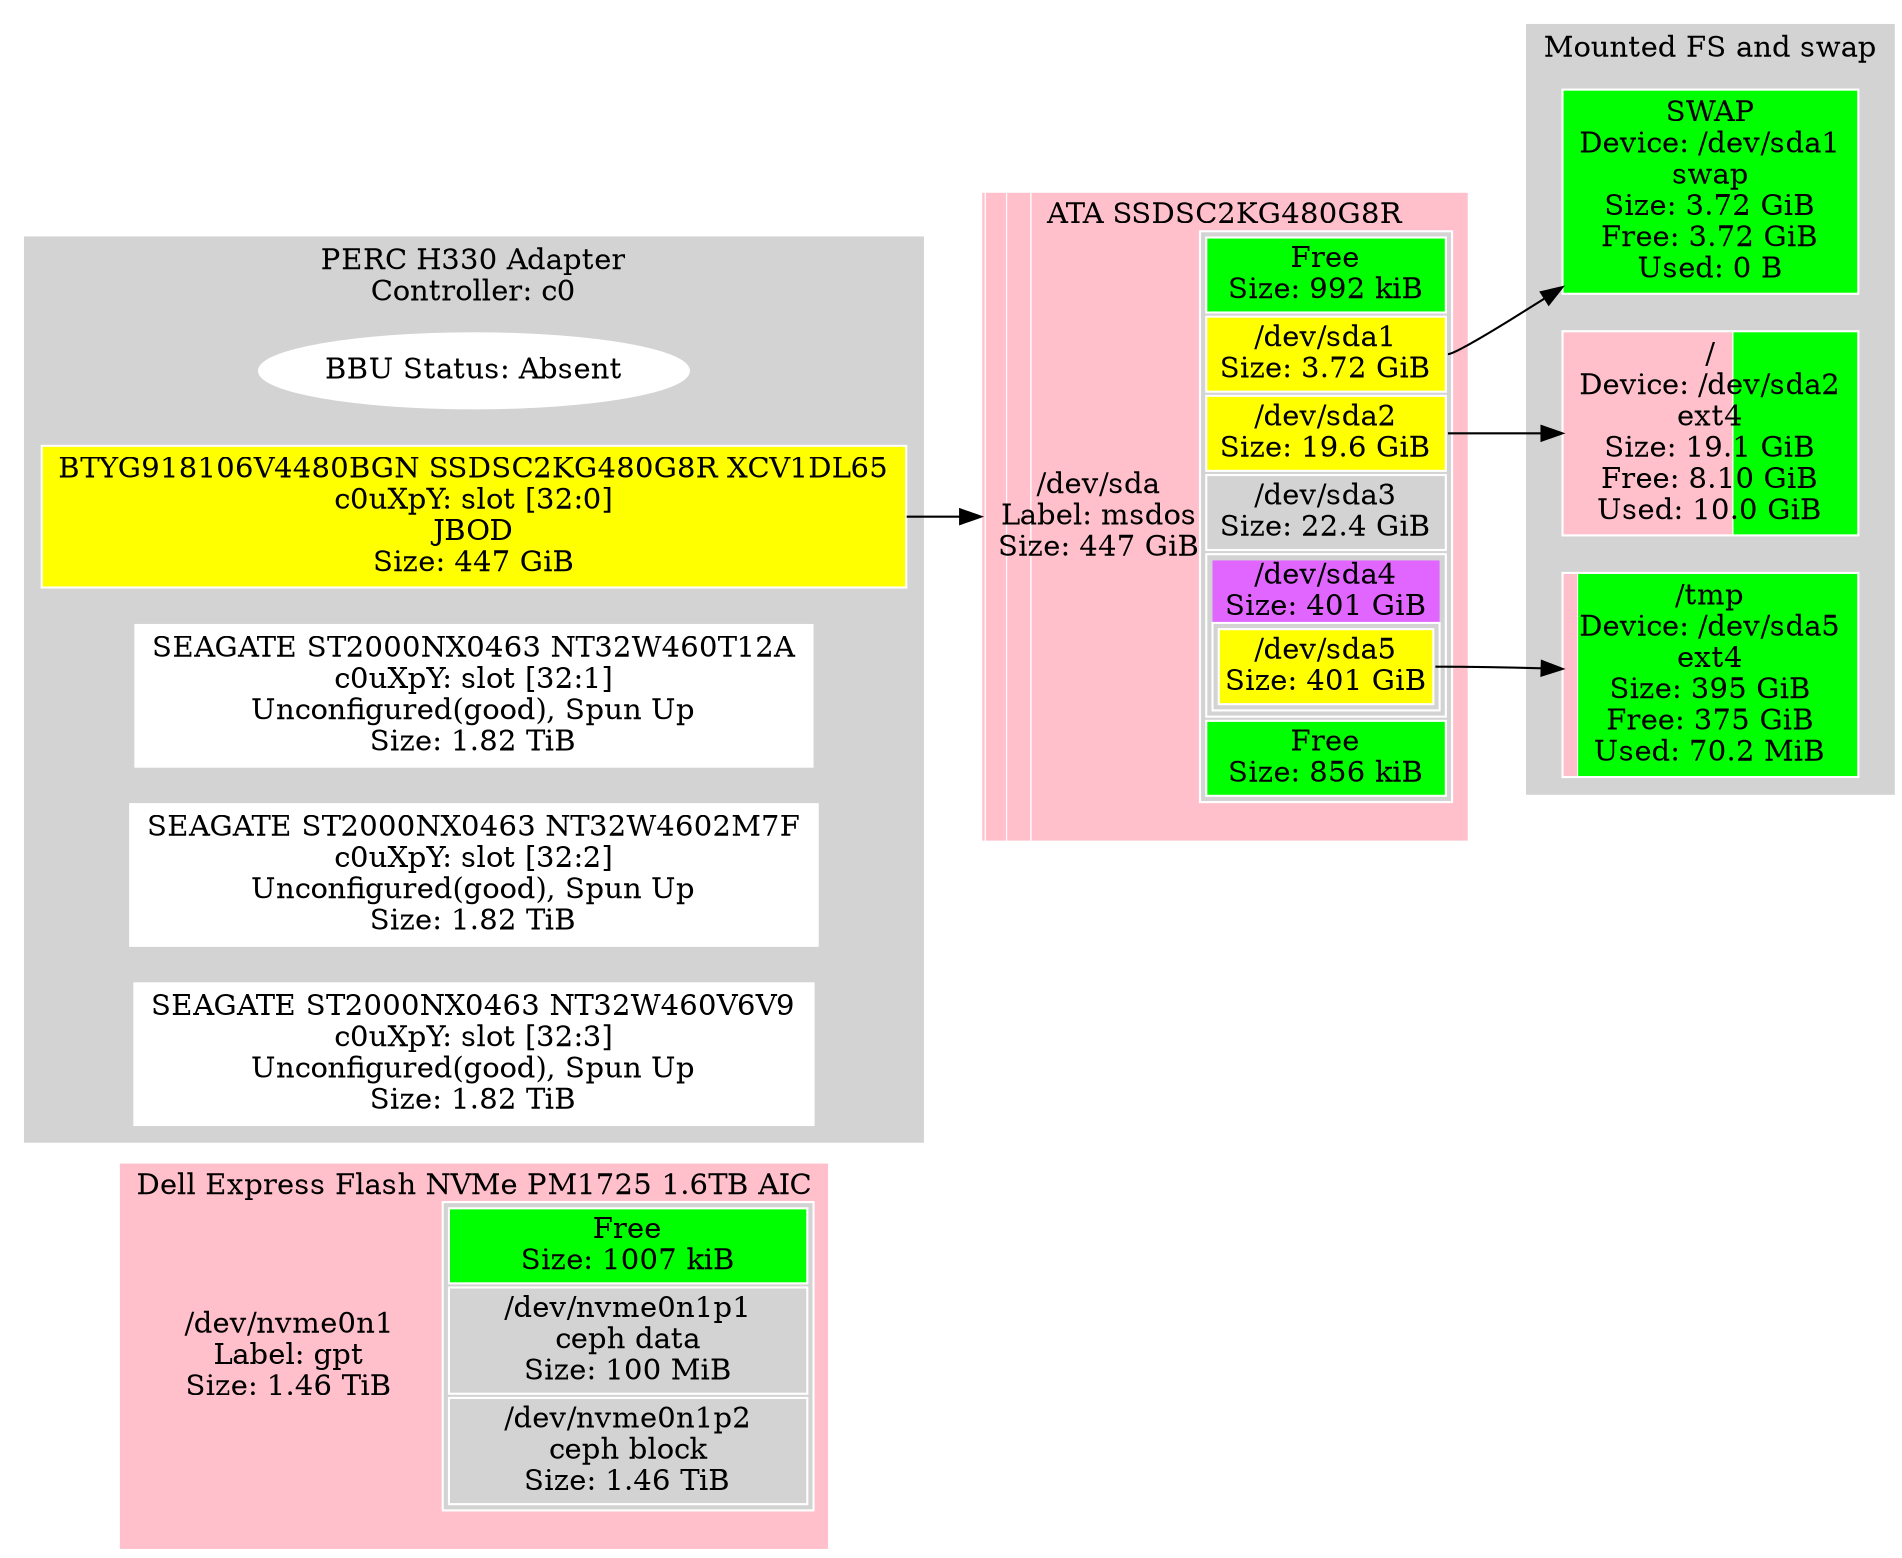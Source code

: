 digraph "machine"{
	rankdir=LR;
	{ "@Part: nvme0n1" [
		label=<<TABLE BORDER="0" CELLPADDING="0" CELLSPACING="0">
				<TR> <TD COLSPAN="2">Dell Express Flash NVMe PM1725 1.6TB AIC</TD> </TR><TR><TD >/dev/nvme0n1<BR/>Label: gpt<BR/>Size: 1.46 TiB</TD>    <TD BGCOLOR="lightgrey">
				<TABLE >
					<TR>
						<TD bgcolor="green">
						Free<BR/>Size: 1007 kiB
						</TD>
					</TR>
					<TR>
						<TD PORT="1" BGCOLOR="lightgrey">
						/dev/nvme0n1p1<BR/>ceph data<BR/>Size: 100 MiB
						</TD>
					</TR>
					<TR>
						<TD PORT="2" BGCOLOR="lightgrey">
						/dev/nvme0n1p2<BR/>ceph block<BR/>Size: 1.46 TiB
						</TD>
					</TR>
				</TABLE>
				</TD> </TR><TR> <TD COLSPAN="2"> </TD> </TR>
			</TABLE>
		>;
		// Style node
		color=white;
		fillcolor=lightgrey;
		shape="rectangle";
		style=striped;
		fillcolor="green;0.000001:pink;0.000066:pink;0.999934";
	]; }
	{ "@Part: sda" [
		label=<<TABLE BORDER="0" CELLPADDING="0" CELLSPACING="0">
				<TR> <TD COLSPAN="2">ATA SSDSC2KG480G8R</TD> </TR><TR><TD >/dev/sda<BR/>Label: msdos<BR/>Size: 447 GiB</TD>    <TD BGCOLOR="lightgrey">
				<TABLE >
					<TR>
						<TD bgcolor="green">
						Free<BR/>Size: 992 kiB
						</TD>
					</TR>
					<TR>
						<TD PORT="1" BGCOLOR="yellow">
						/dev/sda1<BR/>Size: 3.72 GiB
						</TD>
					</TR>
					<TR>
						<TD PORT="2" BGCOLOR="yellow">
						/dev/sda2<BR/>Size: 19.6 GiB
						</TD>
					</TR>
					<TR>
						<TD PORT="3" BGCOLOR="lightgrey">
						/dev/sda3<BR/>Size: 22.4 GiB
						</TD>
					</TR>
					<TR>
						<TD>
							<TABLE BORDER="0" CELLPADDING="0" CELLSPACING="0"><TR>
							<TD PORT="4" BGCOLOR="mediumorchid1">
							/dev/sda4<BR/>Size: 401 GiB
							</TD></TR><TR><TD>
							<TABLE >
								<TR>
									<TD PORT="5" BGCOLOR="yellow">
									/dev/sda5<BR/>Size: 401 GiB
									</TD>
								</TR>
							</TABLE>
							</TD></TR></TABLE>
						</TD>
					</TR>
					<TR>
						<TD bgcolor="green">
						Free<BR/>Size: 856 kiB
						</TD>
					</TR>
				</TABLE>
				</TD> </TR><TR> <TD COLSPAN="2"> </TD> </TR>
			</TABLE>
		>;
		// Style node
		color=white;
		fillcolor=lightgrey;
		shape="rectangle";
		style=striped;
		fillcolor="green;0.000002:pink;0.008330:pink;0.043740:pink;0.049989:pink;0.897935:green;0.000002";
	]; }
	subgraph "cluster_@LSIMegacli@0" {
		style=filled;
		color=lightgrey;
		fillcolor=lightgrey;
		node [style=filled,color=white,fillcolor=lightgrey,shape=rectangle];
		{ "@LSIMegacli@0@@BBUStatus" [
			label="BBU Status: Absent";
			shape=oval
			fillcolor=white
		]; }
		{ "@LSIMegacli@0@dev@LSIMegaCli@[32:0]" [
			label="BTYG918106V4480BGN SSDSC2KG480G8R XCV1DL65\nc0uXpY: slot [32:0]\nJBOD\nSize: 447 GiB";
			fillcolor=yellow
		]; }
		{ "@LSIMegacli@0@dev@LSIMegaCli@[32:1]" [
			label="SEAGATE ST2000NX0463 NT32W460T12A\nc0uXpY: slot [32:1]\nUnconfigured(good), Spun Up\nSize: 1.82 TiB";
			fillcolor=white
		]; }
		{ "@LSIMegacli@0@dev@LSIMegaCli@[32:2]" [
			label="SEAGATE ST2000NX0463 NT32W4602M7F\nc0uXpY: slot [32:2]\nUnconfigured(good), Spun Up\nSize: 1.82 TiB";
			fillcolor=white
		]; }
		{ "@LSIMegacli@0@dev@LSIMegaCli@[32:3]" [
			label="SEAGATE ST2000NX0463 NT32W460V6V9\nc0uXpY: slot [32:3]\nUnconfigured(good), Spun Up\nSize: 1.82 TiB";
			fillcolor=white
		]; }
		label="PERC H330 Adapter\nController: c0";
	}
	subgraph "cluster_@FS" {
		style=filled;
		color=lightgrey;
		fillcolor=lightgrey;
		node [style=filled,color=white,fillcolor=lightgrey,shape=rectangle];
		{ "@FS@SWAP" [
			label="SWAP\nDevice: /dev/sda1\nswap\nSize: 3.72 GiB\nFree: 3.72 GiB\nUsed: 0 B";
			style=striped;fillcolor="green"
		]; }
		{ "@FS@/" [
			label="/\nDevice: /dev/sda2\next4\nSize: 19.1 GiB\nFree: 8.10 GiB\nUsed: 10.0 GiB";
			style=striped;fillcolor="pink;0.576230.2:green"
		]; }
		{ "@FS@/tmp" [
			label="/tmp\nDevice: /dev/sda5\next4\nSize: 395 GiB\nFree: 375 GiB\nUsed: 70.2 MiB";
			style=striped;fillcolor="pink;0.051026.2:green"
		]; }
		label="Mounted FS and swap";
	}
	subgraph "cluster_@libvirt" {
		style=filled;
		color=lightgrey;
		fillcolor=lightgrey;
		node [style=filled,color=white,fillcolor=lightgrey,shape=rectangle];
		label="Libvirt Virtual Machines";
	}
	// Links from MegaCli: Controller c0
	
	
	
	
	// Links for @Part: sda
	"@LSIMegacli@0@dev@LSIMegaCli@[32:0]" -> "@Part: sda"
	// Links for @FS@SWAP
	"@Part: sda":"1" -> "@FS@SWAP"
	// Links for @FS@/
	"@Part: sda":"2" -> "@FS@/"
	// Links for @FS@/tmp
	"@Part: sda":"5" -> "@FS@/tmp"
}
